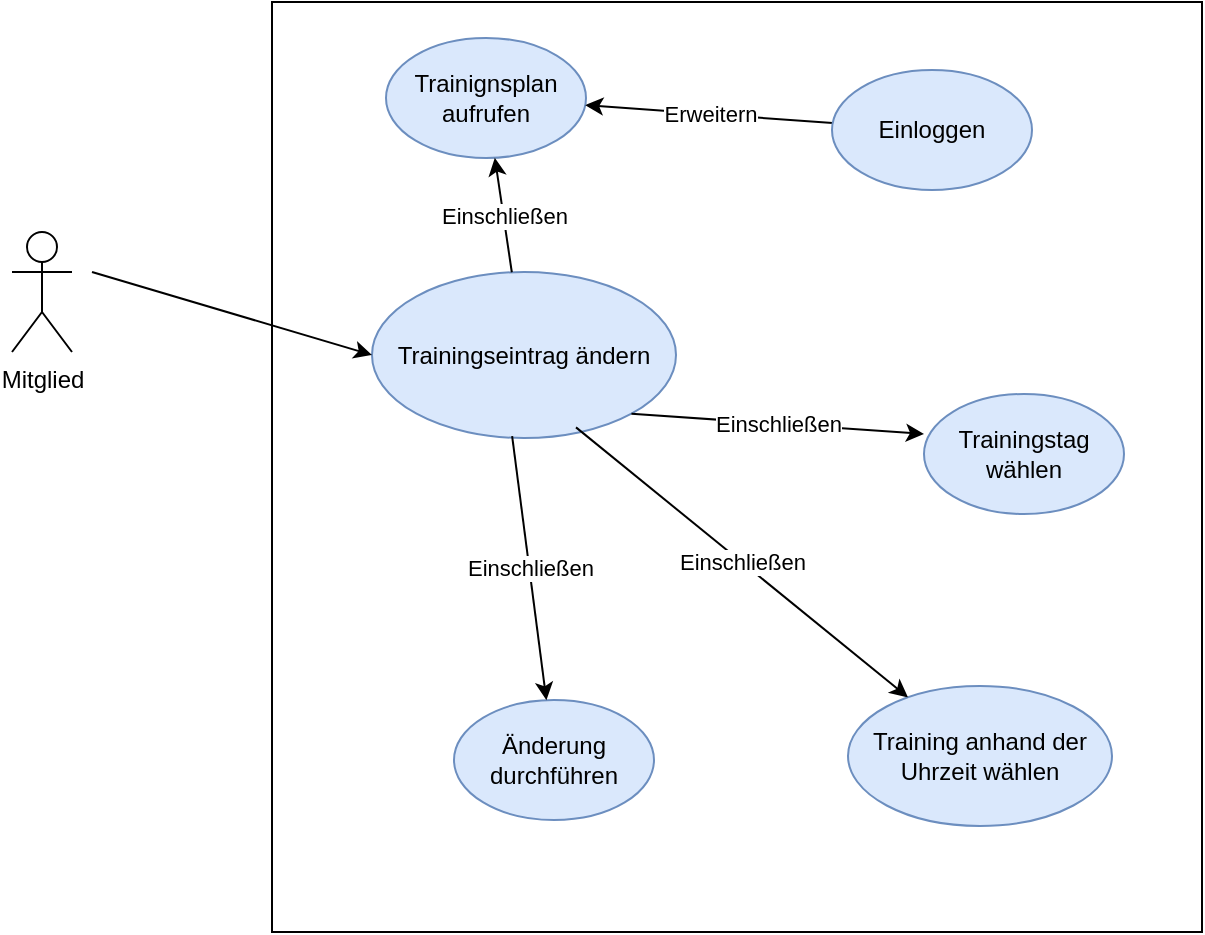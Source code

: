 <mxfile version="13.6.2" type="device"><diagram id="LOzQTGFKw6edBUwyGAJ7" name="Page-1"><mxGraphModel dx="1102" dy="575" grid="0" gridSize="10" guides="1" tooltips="1" connect="1" arrows="1" fold="1" page="1" pageScale="1" pageWidth="827" pageHeight="1169" math="0" shadow="0"><root><mxCell id="0"/><mxCell id="1" parent="0"/><mxCell id="2qfxhCAVK30csIjDxgZv-1" value="" style="whiteSpace=wrap;html=1;aspect=fixed;" parent="1" vertex="1"><mxGeometry x="250" y="125" width="465" height="465" as="geometry"/></mxCell><mxCell id="2qfxhCAVK30csIjDxgZv-2" value="Mitglied" style="shape=umlActor;verticalLabelPosition=bottom;verticalAlign=top;html=1;outlineConnect=0;" parent="1" vertex="1"><mxGeometry x="120" y="240" width="30" height="60" as="geometry"/></mxCell><mxCell id="2qfxhCAVK30csIjDxgZv-4" value="&lt;div&gt;Trainingseintrag ändern&lt;br&gt;&lt;/div&gt;" style="ellipse;whiteSpace=wrap;html=1;fillColor=#dae8fc;strokeColor=#6c8ebf;" parent="1" vertex="1"><mxGeometry x="300" y="260" width="152" height="83" as="geometry"/></mxCell><mxCell id="2qfxhCAVK30csIjDxgZv-7" value="Trainingstag wählen" style="ellipse;whiteSpace=wrap;html=1;fillColor=#dae8fc;strokeColor=#6c8ebf;" parent="1" vertex="1"><mxGeometry x="576" y="321" width="100" height="60" as="geometry"/></mxCell><mxCell id="2qfxhCAVK30csIjDxgZv-20" value="" style="endArrow=classic;html=1;entryX=0;entryY=0.333;entryDx=0;entryDy=0;entryPerimeter=0;exitX=1;exitY=1;exitDx=0;exitDy=0;" parent="1" source="2qfxhCAVK30csIjDxgZv-4" target="2qfxhCAVK30csIjDxgZv-7" edge="1"><mxGeometry relative="1" as="geometry"><mxPoint x="360" y="310" as="sourcePoint"/><mxPoint x="460" y="310" as="targetPoint"/></mxGeometry></mxCell><mxCell id="2qfxhCAVK30csIjDxgZv-21" value="Einschließen" style="edgeLabel;resizable=0;html=1;align=center;verticalAlign=middle;" parent="2qfxhCAVK30csIjDxgZv-20" connectable="0" vertex="1"><mxGeometry relative="1" as="geometry"/></mxCell><mxCell id="2qfxhCAVK30csIjDxgZv-24" value="" style="endArrow=classic;html=1;entryX=0;entryY=0.5;entryDx=0;entryDy=0;" parent="1" target="2qfxhCAVK30csIjDxgZv-4" edge="1"><mxGeometry width="50" height="50" relative="1" as="geometry"><mxPoint x="160" y="260" as="sourcePoint"/><mxPoint x="210" y="210" as="targetPoint"/></mxGeometry></mxCell><mxCell id="2qfxhCAVK30csIjDxgZv-25" value="&lt;div&gt;Trainignsplan &lt;br&gt;&lt;/div&gt;&lt;div&gt;aufrufen&lt;br&gt;&lt;/div&gt;" style="ellipse;whiteSpace=wrap;html=1;fillColor=#dae8fc;strokeColor=#6c8ebf;" parent="1" vertex="1"><mxGeometry x="307" y="143" width="100" height="60" as="geometry"/></mxCell><mxCell id="2qfxhCAVK30csIjDxgZv-27" value="" style="endArrow=classic;html=1;" parent="1" source="2qfxhCAVK30csIjDxgZv-4" target="2qfxhCAVK30csIjDxgZv-25" edge="1"><mxGeometry relative="1" as="geometry"><mxPoint x="337" y="262" as="sourcePoint"/><mxPoint x="497" y="262" as="targetPoint"/></mxGeometry></mxCell><mxCell id="2qfxhCAVK30csIjDxgZv-28" value="Einschließen" style="edgeLabel;resizable=0;html=1;align=center;verticalAlign=middle;" parent="2qfxhCAVK30csIjDxgZv-27" connectable="0" vertex="1"><mxGeometry relative="1" as="geometry"/></mxCell><mxCell id="2qfxhCAVK30csIjDxgZv-31" value="Änderung durchführen" style="ellipse;whiteSpace=wrap;html=1;fillColor=#dae8fc;strokeColor=#6c8ebf;" parent="1" vertex="1"><mxGeometry x="341" y="474" width="100" height="60" as="geometry"/></mxCell><mxCell id="2qfxhCAVK30csIjDxgZv-32" value="" style="endArrow=classic;html=1;exitX=0.461;exitY=0.988;exitDx=0;exitDy=0;exitPerimeter=0;" parent="1" source="2qfxhCAVK30csIjDxgZv-4" target="2qfxhCAVK30csIjDxgZv-31" edge="1"><mxGeometry relative="1" as="geometry"><mxPoint x="333" y="313" as="sourcePoint"/><mxPoint x="493" y="313" as="targetPoint"/></mxGeometry></mxCell><mxCell id="2qfxhCAVK30csIjDxgZv-33" value="Einschließen" style="edgeLabel;resizable=0;html=1;align=center;verticalAlign=middle;" parent="2qfxhCAVK30csIjDxgZv-32" connectable="0" vertex="1"><mxGeometry relative="1" as="geometry"/></mxCell><mxCell id="2qfxhCAVK30csIjDxgZv-41" value="Training anhand der Uhrzeit wählen" style="ellipse;whiteSpace=wrap;html=1;fillColor=#dae8fc;strokeColor=#6c8ebf;" parent="1" vertex="1"><mxGeometry x="538" y="467" width="132" height="70" as="geometry"/></mxCell><mxCell id="2qfxhCAVK30csIjDxgZv-42" value="" style="endArrow=classic;html=1;exitX=1;exitY=1;exitDx=0;exitDy=0;" parent="1" target="2qfxhCAVK30csIjDxgZv-41" edge="1"><mxGeometry relative="1" as="geometry"><mxPoint x="402.005" y="337.687" as="sourcePoint"/><mxPoint x="555.94" y="343" as="targetPoint"/></mxGeometry></mxCell><mxCell id="2qfxhCAVK30csIjDxgZv-43" value="Einschließen" style="edgeLabel;resizable=0;html=1;align=center;verticalAlign=middle;" parent="2qfxhCAVK30csIjDxgZv-42" connectable="0" vertex="1"><mxGeometry relative="1" as="geometry"/></mxCell><mxCell id="Tth-AR63Q_YHepeI2KYH-1" value="" style="endArrow=classic;html=1;" parent="1" source="Tth-AR63Q_YHepeI2KYH-3" target="2qfxhCAVK30csIjDxgZv-25" edge="1"><mxGeometry relative="1" as="geometry"><mxPoint x="494" y="213" as="sourcePoint"/><mxPoint x="594" y="213" as="targetPoint"/></mxGeometry></mxCell><mxCell id="Tth-AR63Q_YHepeI2KYH-2" value="Erweitern" style="edgeLabel;resizable=0;html=1;align=center;verticalAlign=middle;" parent="Tth-AR63Q_YHepeI2KYH-1" connectable="0" vertex="1"><mxGeometry relative="1" as="geometry"/></mxCell><mxCell id="Tth-AR63Q_YHepeI2KYH-3" value="&lt;div&gt;Einloggen&lt;br&gt;&lt;/div&gt;" style="ellipse;whiteSpace=wrap;html=1;fillColor=#dae8fc;strokeColor=#6c8ebf;" parent="1" vertex="1"><mxGeometry x="530" y="159" width="100" height="60" as="geometry"/></mxCell></root></mxGraphModel></diagram></mxfile>
